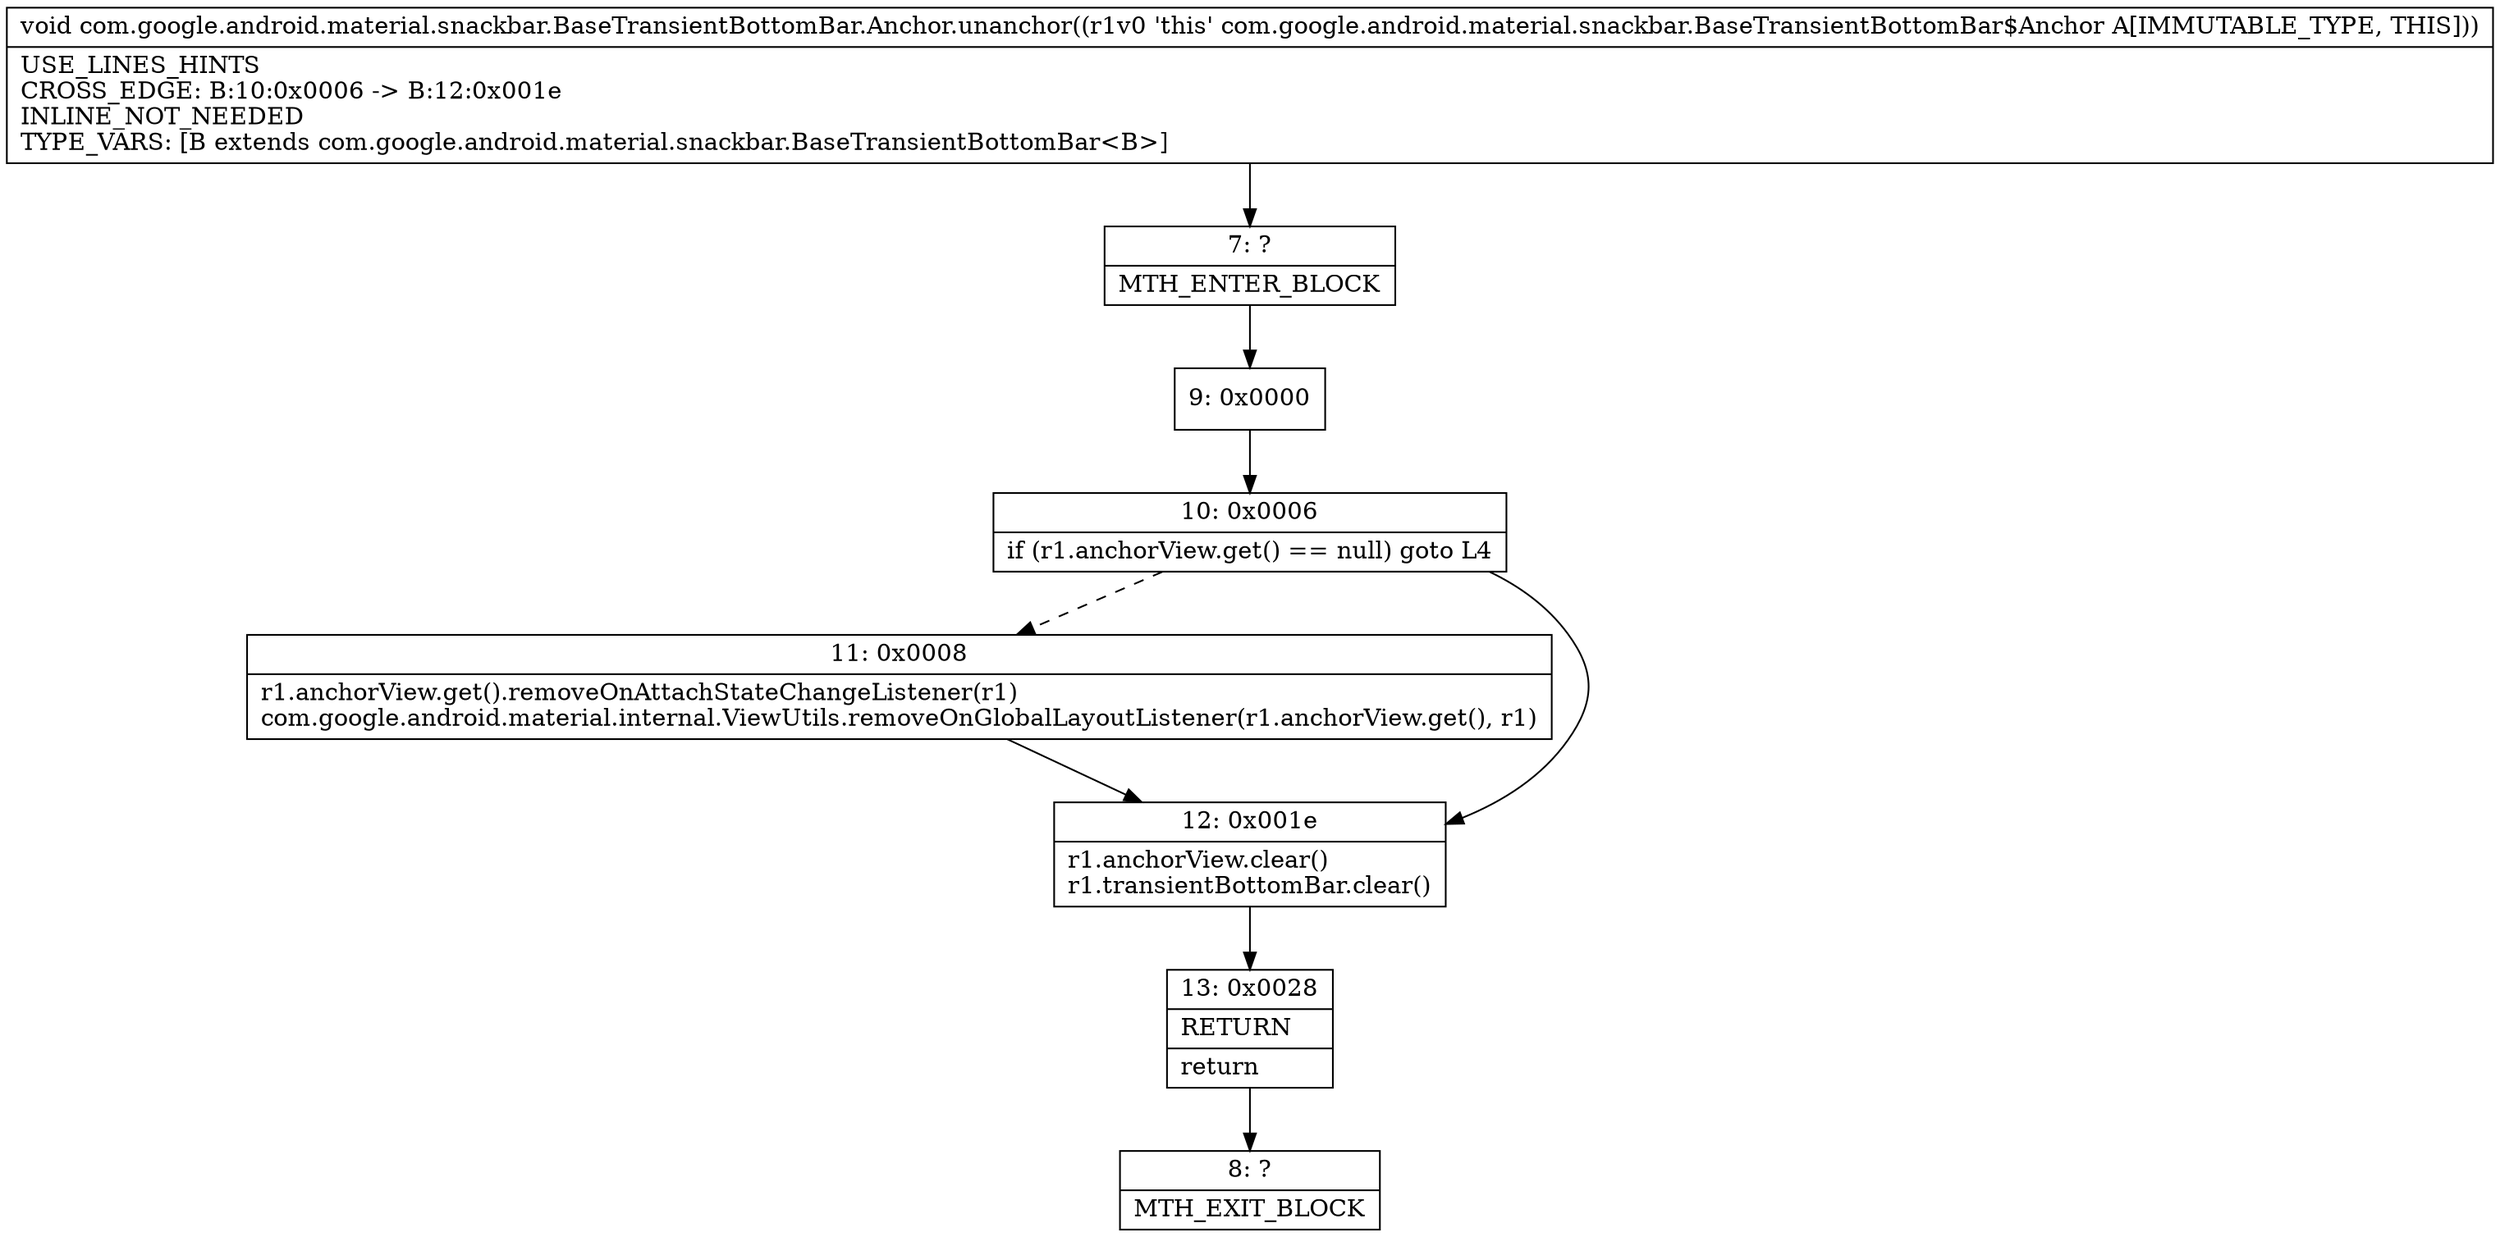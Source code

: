 digraph "CFG forcom.google.android.material.snackbar.BaseTransientBottomBar.Anchor.unanchor()V" {
Node_7 [shape=record,label="{7\:\ ?|MTH_ENTER_BLOCK\l}"];
Node_9 [shape=record,label="{9\:\ 0x0000}"];
Node_10 [shape=record,label="{10\:\ 0x0006|if (r1.anchorView.get() == null) goto L4\l}"];
Node_11 [shape=record,label="{11\:\ 0x0008|r1.anchorView.get().removeOnAttachStateChangeListener(r1)\lcom.google.android.material.internal.ViewUtils.removeOnGlobalLayoutListener(r1.anchorView.get(), r1)\l}"];
Node_12 [shape=record,label="{12\:\ 0x001e|r1.anchorView.clear()\lr1.transientBottomBar.clear()\l}"];
Node_13 [shape=record,label="{13\:\ 0x0028|RETURN\l|return\l}"];
Node_8 [shape=record,label="{8\:\ ?|MTH_EXIT_BLOCK\l}"];
MethodNode[shape=record,label="{void com.google.android.material.snackbar.BaseTransientBottomBar.Anchor.unanchor((r1v0 'this' com.google.android.material.snackbar.BaseTransientBottomBar$Anchor A[IMMUTABLE_TYPE, THIS]))  | USE_LINES_HINTS\lCROSS_EDGE: B:10:0x0006 \-\> B:12:0x001e\lINLINE_NOT_NEEDED\lTYPE_VARS: [B extends com.google.android.material.snackbar.BaseTransientBottomBar\<B\>]\l}"];
MethodNode -> Node_7;Node_7 -> Node_9;
Node_9 -> Node_10;
Node_10 -> Node_11[style=dashed];
Node_10 -> Node_12;
Node_11 -> Node_12;
Node_12 -> Node_13;
Node_13 -> Node_8;
}

